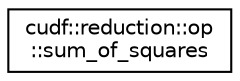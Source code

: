 digraph "Graphical Class Hierarchy"
{
  edge [fontname="Helvetica",fontsize="10",labelfontname="Helvetica",labelfontsize="10"];
  node [fontname="Helvetica",fontsize="10",shape=record];
  rankdir="LR";
  Node0 [label="cudf::reduction::op\l::sum_of_squares",height=0.2,width=0.4,color="black", fillcolor="white", style="filled",URL="$structcudf_1_1reduction_1_1op_1_1sum__of__squares.html"];
}
